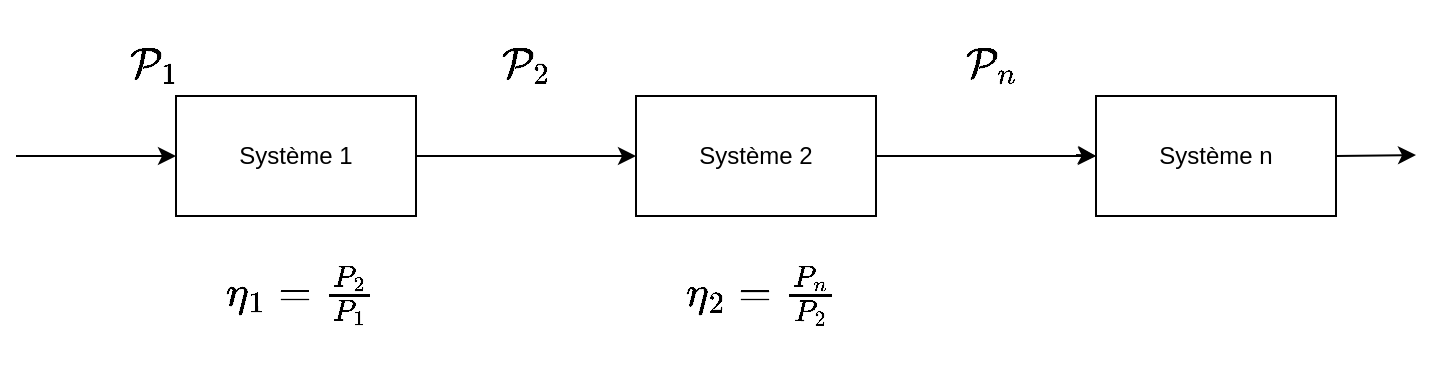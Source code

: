 <mxfile version="21.7.5" type="github">
  <diagram name="Page-1" id="2t6nADREDNhYs4s__2nl">
    <mxGraphModel dx="810" dy="534" grid="1" gridSize="10" guides="1" tooltips="1" connect="1" arrows="1" fold="1" page="1" pageScale="1" pageWidth="1169" pageHeight="1654" math="1" shadow="0">
      <root>
        <mxCell id="0" />
        <mxCell id="1" parent="0" />
        <mxCell id="cxQVGq9vOzfQLNbDcg3x-1" value="Système 1" style="rounded=0;whiteSpace=wrap;html=1;" vertex="1" parent="1">
          <mxGeometry x="240" y="120" width="120" height="60" as="geometry" />
        </mxCell>
        <mxCell id="cxQVGq9vOzfQLNbDcg3x-2" value="Système 2" style="rounded=0;whiteSpace=wrap;html=1;" vertex="1" parent="1">
          <mxGeometry x="470" y="120" width="120" height="60" as="geometry" />
        </mxCell>
        <mxCell id="cxQVGq9vOzfQLNbDcg3x-4" value="" style="endArrow=classic;html=1;rounded=0;exitX=1;exitY=0.5;exitDx=0;exitDy=0;entryX=0;entryY=0.5;entryDx=0;entryDy=0;" edge="1" parent="1" source="cxQVGq9vOzfQLNbDcg3x-1" target="cxQVGq9vOzfQLNbDcg3x-2">
          <mxGeometry width="50" height="50" relative="1" as="geometry">
            <mxPoint x="510" y="300" as="sourcePoint" />
            <mxPoint x="560" y="250" as="targetPoint" />
          </mxGeometry>
        </mxCell>
        <mxCell id="cxQVGq9vOzfQLNbDcg3x-6" value="" style="endArrow=classic;html=1;rounded=0;entryX=0;entryY=0.5;entryDx=0;entryDy=0;" edge="1" parent="1" target="cxQVGq9vOzfQLNbDcg3x-1">
          <mxGeometry width="50" height="50" relative="1" as="geometry">
            <mxPoint x="160" y="150" as="sourcePoint" />
            <mxPoint x="560" y="250" as="targetPoint" />
          </mxGeometry>
        </mxCell>
        <mxCell id="cxQVGq9vOzfQLNbDcg3x-7" value="" style="endArrow=classic;html=1;rounded=0;exitX=1;exitY=0.5;exitDx=0;exitDy=0;" edge="1" parent="1" source="cxQVGq9vOzfQLNbDcg3x-3">
          <mxGeometry width="50" height="50" relative="1" as="geometry">
            <mxPoint x="810" y="149.499" as="sourcePoint" />
            <mxPoint x="860" y="149.5" as="targetPoint" />
          </mxGeometry>
        </mxCell>
        <mxCell id="cxQVGq9vOzfQLNbDcg3x-9" value="" style="endArrow=classic;html=1;rounded=0;entryX=0;entryY=0.5;entryDx=0;entryDy=0;" edge="1" parent="1" target="cxQVGq9vOzfQLNbDcg3x-3">
          <mxGeometry width="50" height="50" relative="1" as="geometry">
            <mxPoint x="690" y="149.5" as="sourcePoint" />
            <mxPoint x="770" y="149.5" as="targetPoint" />
          </mxGeometry>
        </mxCell>
        <mxCell id="cxQVGq9vOzfQLNbDcg3x-3" value="Système n" style="rounded=0;whiteSpace=wrap;html=1;" vertex="1" parent="1">
          <mxGeometry x="700" y="120" width="120" height="60" as="geometry" />
        </mxCell>
        <mxCell id="cxQVGq9vOzfQLNbDcg3x-10" value="" style="endArrow=classic;html=1;rounded=0;exitX=1;exitY=0.5;exitDx=0;exitDy=0;entryX=0;entryY=0.5;entryDx=0;entryDy=0;" edge="1" parent="1" source="cxQVGq9vOzfQLNbDcg3x-2" target="cxQVGq9vOzfQLNbDcg3x-3">
          <mxGeometry width="50" height="50" relative="1" as="geometry">
            <mxPoint x="760" y="159.999" as="sourcePoint" />
            <mxPoint x="580" y="180" as="targetPoint" />
          </mxGeometry>
        </mxCell>
        <mxCell id="cxQVGq9vOzfQLNbDcg3x-11" value="&amp;nbsp;\(&amp;nbsp; &amp;nbsp;\mathcal{P}_1&amp;nbsp; &amp;nbsp;\)" style="text;html=1;strokeColor=none;fillColor=none;align=center;verticalAlign=middle;whiteSpace=wrap;rounded=0;fontSize=18;" vertex="1" parent="1">
          <mxGeometry x="213" y="90" width="27" height="30" as="geometry" />
        </mxCell>
        <mxCell id="cxQVGq9vOzfQLNbDcg3x-14" value="&amp;nbsp;\(&amp;nbsp; &amp;nbsp;\mathcal{P}_2&amp;nbsp; &amp;nbsp;\)" style="text;html=1;strokeColor=none;fillColor=none;align=center;verticalAlign=middle;whiteSpace=wrap;rounded=0;fontSize=18;" vertex="1" parent="1">
          <mxGeometry x="400" y="90" width="25" height="30" as="geometry" />
        </mxCell>
        <mxCell id="cxQVGq9vOzfQLNbDcg3x-16" value="&amp;nbsp;\(&amp;nbsp; &amp;nbsp;\mathcal{P}_n&amp;nbsp; &amp;nbsp;\)" style="text;html=1;strokeColor=none;fillColor=none;align=center;verticalAlign=middle;whiteSpace=wrap;rounded=0;fontSize=18;" vertex="1" parent="1">
          <mxGeometry x="630" y="90" width="30" height="30" as="geometry" />
        </mxCell>
        <mxCell id="cxQVGq9vOzfQLNbDcg3x-18" value="&amp;nbsp;\(&amp;nbsp; &amp;nbsp;\eta_2 = \frac{P_n}{P_2}&amp;nbsp; &amp;nbsp;\)" style="text;html=1;strokeColor=none;fillColor=none;align=center;verticalAlign=middle;whiteSpace=wrap;rounded=0;fontSize=18;" vertex="1" parent="1">
          <mxGeometry x="460" y="203.5" width="140" height="30" as="geometry" />
        </mxCell>
        <mxCell id="cxQVGq9vOzfQLNbDcg3x-20" value="&lt;font style=&quot;font-size: 18px;&quot;&gt;&amp;nbsp;\(&amp;nbsp; &amp;nbsp;\eta_1 = \frac{P_2}{P_1}&amp;nbsp; &amp;nbsp;\)&lt;/font&gt;" style="text;html=1;strokeColor=none;fillColor=none;align=center;verticalAlign=middle;whiteSpace=wrap;rounded=0;perimeterSpacing=14;fontSize=18;" vertex="1" parent="1">
          <mxGeometry x="220" y="180" width="160" height="77" as="geometry" />
        </mxCell>
      </root>
    </mxGraphModel>
  </diagram>
</mxfile>
